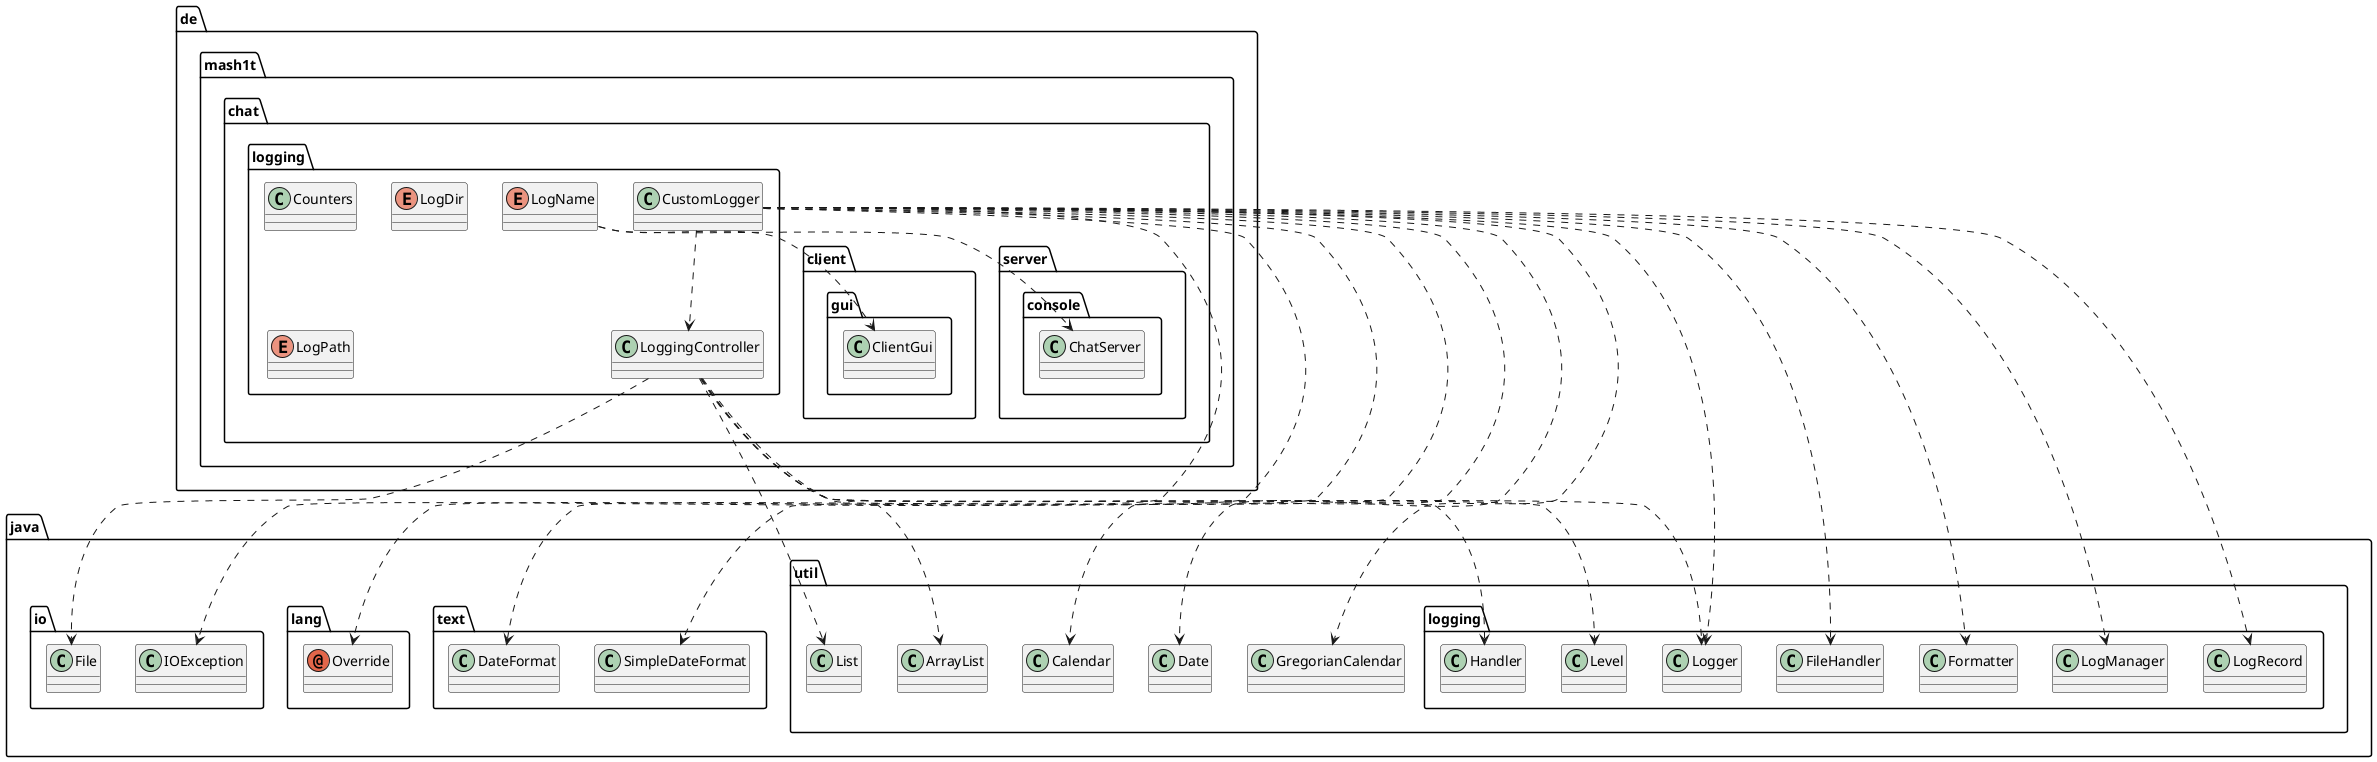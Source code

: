 @startuml
annotation java.lang.Override
class de.mash1t.chat.client.gui.ClientGui
class de.mash1t.chat.logging.Counters
class de.mash1t.chat.logging.CustomLogger
class de.mash1t.chat.logging.LoggingController
class de.mash1t.chat.server.console.ChatServer
class java.io.File
class java.io.IOException
class java.text.DateFormat
class java.text.SimpleDateFormat
class java.util.ArrayList
class java.util.Calendar
class java.util.Date
class java.util.GregorianCalendar
class java.util.List
class java.util.logging.FileHandler
class java.util.logging.Formatter
class java.util.logging.Handler
class java.util.logging.Level
class java.util.logging.LogManager
class java.util.logging.LogRecord
class java.util.logging.Logger
enum de.mash1t.chat.logging.LogDir
enum de.mash1t.chat.logging.LogName
enum de.mash1t.chat.logging.LogPath
de.mash1t.chat.logging.CustomLogger ..> java.lang.Override
de.mash1t.chat.logging.CustomLogger ..> de.mash1t.chat.logging.LoggingController
de.mash1t.chat.logging.CustomLogger ..> java.io.IOException
de.mash1t.chat.logging.CustomLogger ..> java.text.DateFormat
de.mash1t.chat.logging.CustomLogger ..> java.text.SimpleDateFormat
de.mash1t.chat.logging.CustomLogger ..> java.util.Calendar
de.mash1t.chat.logging.CustomLogger ..> java.util.Date
de.mash1t.chat.logging.CustomLogger ..> java.util.GregorianCalendar
de.mash1t.chat.logging.CustomLogger ..> java.util.logging.FileHandler
de.mash1t.chat.logging.CustomLogger ..> java.util.logging.Formatter
de.mash1t.chat.logging.CustomLogger ..> java.util.logging.LogManager
de.mash1t.chat.logging.CustomLogger ..> java.util.logging.LogRecord
de.mash1t.chat.logging.CustomLogger ..> java.util.logging.Logger
de.mash1t.chat.logging.LoggingController ..> java.io.File
de.mash1t.chat.logging.LoggingController ..> java.util.ArrayList
de.mash1t.chat.logging.LoggingController ..> java.util.List
de.mash1t.chat.logging.LoggingController ..> java.util.logging.Handler
de.mash1t.chat.logging.LoggingController ..> java.util.logging.Level
de.mash1t.chat.logging.LoggingController ..> java.util.logging.Logger
de.mash1t.chat.logging.LogName ..> de.mash1t.chat.client.gui.ClientGui
de.mash1t.chat.logging.LogName ..> de.mash1t.chat.server.console.ChatServer
@enduml